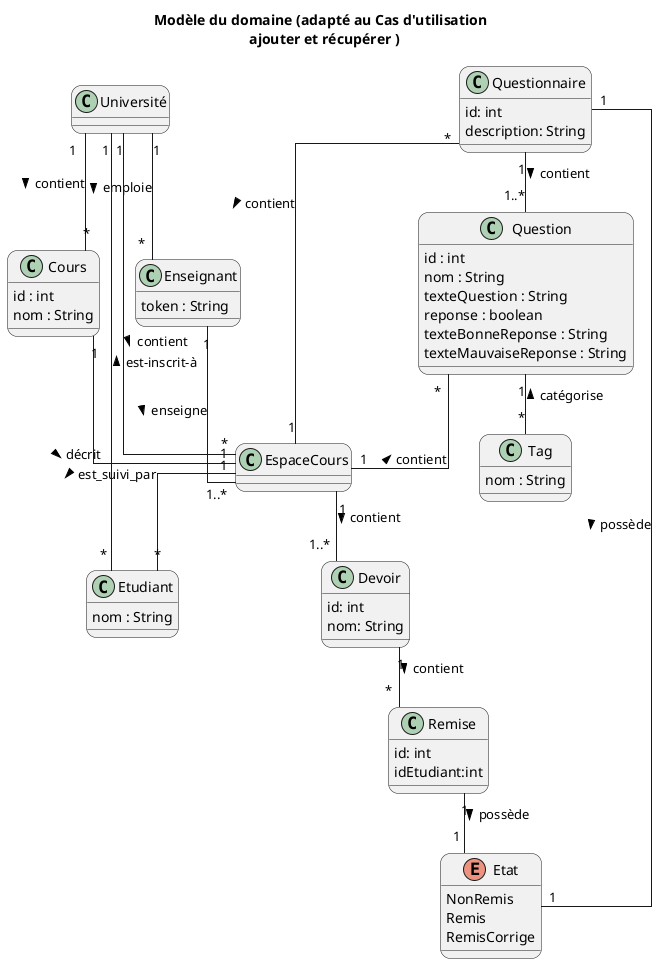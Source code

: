 @startuml MDD
skinparam defaultfontname Verdana
skinparam RoundCorner 20
skinparam linetype ortho

title Modèle du domaine (adapté au Cas d'utilisation \n ajouter et récupérer )

class Cours {
    id : int
    nom : String
}


class Enseignant {
    token : String
}

class Etudiant {
    nom : String
}

class Tag{
    nom : String
}
class Devoir{
    id: int
    nom: String
}

class Remise{
    id: int
    idEtudiant:int
}

enum Etat{
    NonRemis
    Remis
    RemisCorrige
}

class Question{
    id : int
    nom : String
    texteQuestion : String
    reponse : boolean
    texteBonneReponse : String
    texteMauvaiseReponse : String
}

class Questionnaire{
    id: int
    description: String
}

class EspaceCours{
}
Devoir "1"--"*" Remise : contient >
Remise"1"--"1" Etat : possède >
EspaceCours "1"--"1..*" Devoir: contient >
Enseignant "1"--"1..*" EspaceCours : enseigne >
Université "1"--"*" Enseignant : emploie >
Cours "1"-- "1" EspaceCours : décrit >
Université "1"--"*" Cours : contient >
EspaceCours "1"-- "*"Etudiant : est_suivi_par >
Question "1" -- "*"Tag : < catégorise
Questionnaire "1"--"1..*" Question : contient >
Questionnaire"1"--"1" Etat : possède >
Université "1"--"*" EspaceCours : contient >
Université "1"--"*" Etudiant : est-inscrit-à <
Question "*"--"1" EspaceCours : contient <
Questionnaire "*"--"1" EspaceCours : contient >
@enduml